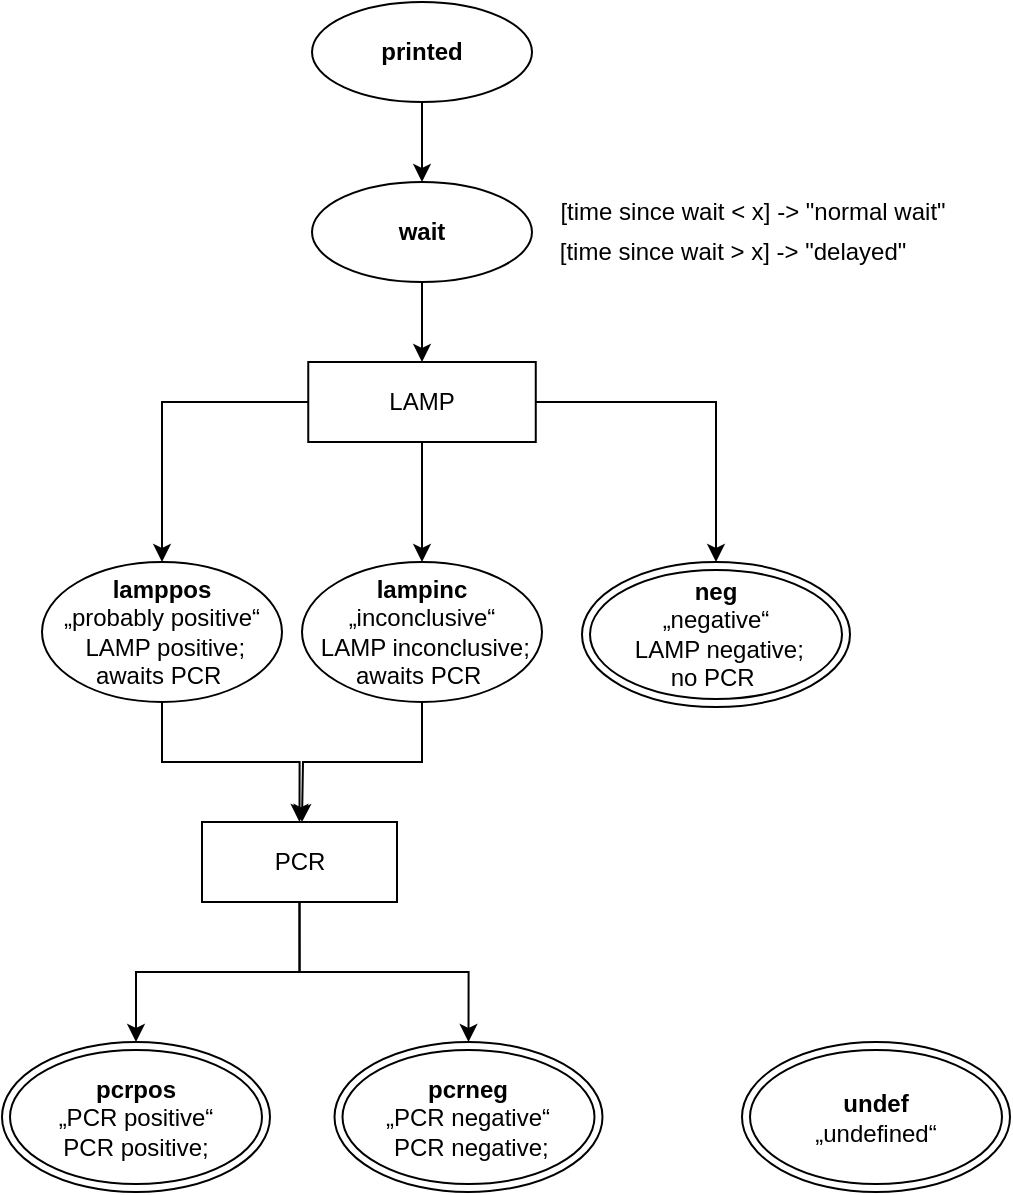 <mxfile version="13.8.0" type="device"><diagram id="C5RBs43oDa-KdzZeNtuy" name="Page-1"><mxGraphModel dx="976" dy="691" grid="1" gridSize="10" guides="1" tooltips="1" connect="1" arrows="1" fold="1" page="1" pageScale="1" pageWidth="827" pageHeight="1169" math="0" shadow="0"><root><mxCell id="WIyWlLk6GJQsqaUBKTNV-0"/><mxCell id="WIyWlLk6GJQsqaUBKTNV-1" parent="WIyWlLk6GJQsqaUBKTNV-0"/><mxCell id="Qh-4_l9Mxgf0STp7v7wG-5" style="edgeStyle=orthogonalEdgeStyle;rounded=0;orthogonalLoop=1;jettySize=auto;html=1;entryX=0.5;entryY=0;entryDx=0;entryDy=0;" edge="1" parent="WIyWlLk6GJQsqaUBKTNV-1" source="Qh-4_l9Mxgf0STp7v7wG-1" target="Qh-4_l9Mxgf0STp7v7wG-2"><mxGeometry relative="1" as="geometry"/></mxCell><mxCell id="Qh-4_l9Mxgf0STp7v7wG-1" value="&lt;b&gt;printed&lt;/b&gt;" style="ellipse;whiteSpace=wrap;html=1;" vertex="1" parent="WIyWlLk6GJQsqaUBKTNV-1"><mxGeometry x="375.01" y="240" width="110" height="50" as="geometry"/></mxCell><mxCell id="Qh-4_l9Mxgf0STp7v7wG-22" style="edgeStyle=orthogonalEdgeStyle;rounded=0;orthogonalLoop=1;jettySize=auto;html=1;entryX=0.5;entryY=0;entryDx=0;entryDy=0;" edge="1" parent="WIyWlLk6GJQsqaUBKTNV-1" source="Qh-4_l9Mxgf0STp7v7wG-2" target="Qh-4_l9Mxgf0STp7v7wG-6"><mxGeometry relative="1" as="geometry"/></mxCell><mxCell id="Qh-4_l9Mxgf0STp7v7wG-2" value="&lt;b&gt;wait&lt;/b&gt;" style="ellipse;whiteSpace=wrap;html=1;" vertex="1" parent="WIyWlLk6GJQsqaUBKTNV-1"><mxGeometry x="375" y="330" width="110" height="50" as="geometry"/></mxCell><mxCell id="Qh-4_l9Mxgf0STp7v7wG-3" value="[time since wait &amp;gt; x] -&amp;gt; &quot;delayed&quot;" style="text;html=1;align=center;verticalAlign=middle;resizable=0;points=[];autosize=1;" vertex="1" parent="WIyWlLk6GJQsqaUBKTNV-1"><mxGeometry x="490" y="355" width="190" height="20" as="geometry"/></mxCell><mxCell id="Qh-4_l9Mxgf0STp7v7wG-4" value="[time since wait &amp;lt; x] -&amp;gt; &quot;normal wait&quot;" style="text;html=1;align=center;verticalAlign=middle;resizable=0;points=[];autosize=1;" vertex="1" parent="WIyWlLk6GJQsqaUBKTNV-1"><mxGeometry x="490" y="335" width="210" height="20" as="geometry"/></mxCell><mxCell id="Qh-4_l9Mxgf0STp7v7wG-25" style="edgeStyle=orthogonalEdgeStyle;rounded=0;orthogonalLoop=1;jettySize=auto;html=1;exitX=0.5;exitY=1;exitDx=0;exitDy=0;entryX=0.5;entryY=0;entryDx=0;entryDy=0;" edge="1" parent="WIyWlLk6GJQsqaUBKTNV-1" source="Qh-4_l9Mxgf0STp7v7wG-6" target="Qh-4_l9Mxgf0STp7v7wG-8"><mxGeometry relative="1" as="geometry"/></mxCell><mxCell id="Qh-4_l9Mxgf0STp7v7wG-28" style="edgeStyle=orthogonalEdgeStyle;rounded=0;orthogonalLoop=1;jettySize=auto;html=1;entryX=0.5;entryY=0;entryDx=0;entryDy=0;" edge="1" parent="WIyWlLk6GJQsqaUBKTNV-1" source="Qh-4_l9Mxgf0STp7v7wG-6" target="Qh-4_l9Mxgf0STp7v7wG-7"><mxGeometry relative="1" as="geometry"/></mxCell><mxCell id="Qh-4_l9Mxgf0STp7v7wG-29" style="edgeStyle=orthogonalEdgeStyle;rounded=0;orthogonalLoop=1;jettySize=auto;html=1;" edge="1" parent="WIyWlLk6GJQsqaUBKTNV-1" source="Qh-4_l9Mxgf0STp7v7wG-6" target="Qh-4_l9Mxgf0STp7v7wG-11"><mxGeometry relative="1" as="geometry"/></mxCell><mxCell id="Qh-4_l9Mxgf0STp7v7wG-6" value="LAMP" style="rounded=0;whiteSpace=wrap;html=1;" vertex="1" parent="WIyWlLk6GJQsqaUBKTNV-1"><mxGeometry x="373.13" y="420" width="113.75" height="40" as="geometry"/></mxCell><mxCell id="Qh-4_l9Mxgf0STp7v7wG-17" style="edgeStyle=orthogonalEdgeStyle;rounded=0;orthogonalLoop=1;jettySize=auto;html=1;entryX=0.5;entryY=0;entryDx=0;entryDy=0;" edge="1" parent="WIyWlLk6GJQsqaUBKTNV-1" source="Qh-4_l9Mxgf0STp7v7wG-7" target="Qh-4_l9Mxgf0STp7v7wG-12"><mxGeometry relative="1" as="geometry"/></mxCell><mxCell id="Qh-4_l9Mxgf0STp7v7wG-7" value="&lt;b&gt;lamppos&lt;/b&gt;&lt;br&gt;„probably positive“&lt;br&gt;&amp;nbsp;LAMP positive;&lt;br&gt;awaits PCR&amp;nbsp;" style="ellipse;whiteSpace=wrap;html=1;" vertex="1" parent="WIyWlLk6GJQsqaUBKTNV-1"><mxGeometry x="240" y="520" width="120" height="70" as="geometry"/></mxCell><mxCell id="Qh-4_l9Mxgf0STp7v7wG-18" style="edgeStyle=orthogonalEdgeStyle;rounded=0;orthogonalLoop=1;jettySize=auto;html=1;exitX=0.5;exitY=1;exitDx=0;exitDy=0;" edge="1" parent="WIyWlLk6GJQsqaUBKTNV-1" source="Qh-4_l9Mxgf0STp7v7wG-8"><mxGeometry relative="1" as="geometry"><mxPoint x="370" y="650" as="targetPoint"/></mxGeometry></mxCell><mxCell id="Qh-4_l9Mxgf0STp7v7wG-8" value="&lt;b&gt;lampinc&lt;br&gt;&lt;/b&gt;„inconclusive“&lt;br&gt;&amp;nbsp;LAMP inconclusive;&lt;br&gt;awaits PCR&amp;nbsp;" style="ellipse;whiteSpace=wrap;html=1;" vertex="1" parent="WIyWlLk6GJQsqaUBKTNV-1"><mxGeometry x="370" y="520" width="120" height="70" as="geometry"/></mxCell><mxCell id="Qh-4_l9Mxgf0STp7v7wG-11" value="&lt;b&gt;neg&lt;br&gt;&lt;/b&gt;&lt;span&gt;„negative“&lt;/span&gt;&lt;br&gt;&lt;span&gt;&amp;nbsp;LAMP negative;&lt;/span&gt;&lt;br&gt;&lt;span&gt;no PCR&amp;nbsp;&lt;/span&gt;" style="ellipse;shape=doubleEllipse;whiteSpace=wrap;html=1;" vertex="1" parent="WIyWlLk6GJQsqaUBKTNV-1"><mxGeometry x="510" y="520" width="134" height="72.5" as="geometry"/></mxCell><mxCell id="Qh-4_l9Mxgf0STp7v7wG-23" style="edgeStyle=orthogonalEdgeStyle;rounded=0;orthogonalLoop=1;jettySize=auto;html=1;entryX=0.5;entryY=0;entryDx=0;entryDy=0;" edge="1" parent="WIyWlLk6GJQsqaUBKTNV-1" source="Qh-4_l9Mxgf0STp7v7wG-12" target="Qh-4_l9Mxgf0STp7v7wG-15"><mxGeometry relative="1" as="geometry"/></mxCell><mxCell id="Qh-4_l9Mxgf0STp7v7wG-24" style="edgeStyle=orthogonalEdgeStyle;rounded=0;orthogonalLoop=1;jettySize=auto;html=1;exitX=0.5;exitY=1;exitDx=0;exitDy=0;entryX=0.5;entryY=0;entryDx=0;entryDy=0;" edge="1" parent="WIyWlLk6GJQsqaUBKTNV-1" source="Qh-4_l9Mxgf0STp7v7wG-12" target="Qh-4_l9Mxgf0STp7v7wG-14"><mxGeometry relative="1" as="geometry"/></mxCell><mxCell id="Qh-4_l9Mxgf0STp7v7wG-12" value="PCR" style="rounded=0;whiteSpace=wrap;html=1;" vertex="1" parent="WIyWlLk6GJQsqaUBKTNV-1"><mxGeometry x="320" y="650" width="97.5" height="40" as="geometry"/></mxCell><mxCell id="Qh-4_l9Mxgf0STp7v7wG-14" value="&lt;b&gt;pcrneg&lt;br&gt;&lt;/b&gt;&lt;span&gt;„PCR negative“&lt;/span&gt;&lt;br&gt;&lt;span&gt;&amp;nbsp;PCR negative;&lt;/span&gt;" style="ellipse;shape=doubleEllipse;whiteSpace=wrap;html=1;" vertex="1" parent="WIyWlLk6GJQsqaUBKTNV-1"><mxGeometry x="386.25" y="760" width="134" height="75" as="geometry"/></mxCell><mxCell id="Qh-4_l9Mxgf0STp7v7wG-15" value="&lt;b&gt;pcrpos&lt;br&gt;&lt;/b&gt;&lt;span&gt;„PCR positive“&lt;/span&gt;&lt;br&gt;&lt;span&gt;&amp;nbsp;PCR positive;&lt;/span&gt;&lt;span&gt;&amp;nbsp;&lt;/span&gt;" style="ellipse;shape=doubleEllipse;whiteSpace=wrap;html=1;" vertex="1" parent="WIyWlLk6GJQsqaUBKTNV-1"><mxGeometry x="220" y="760" width="134" height="75" as="geometry"/></mxCell><mxCell id="Qh-4_l9Mxgf0STp7v7wG-16" value="&lt;b&gt;undef&lt;br&gt;&lt;/b&gt;&lt;span&gt;„undefined“&lt;/span&gt;" style="ellipse;shape=doubleEllipse;whiteSpace=wrap;html=1;" vertex="1" parent="WIyWlLk6GJQsqaUBKTNV-1"><mxGeometry x="590" y="760" width="134" height="75" as="geometry"/></mxCell></root></mxGraphModel></diagram></mxfile>